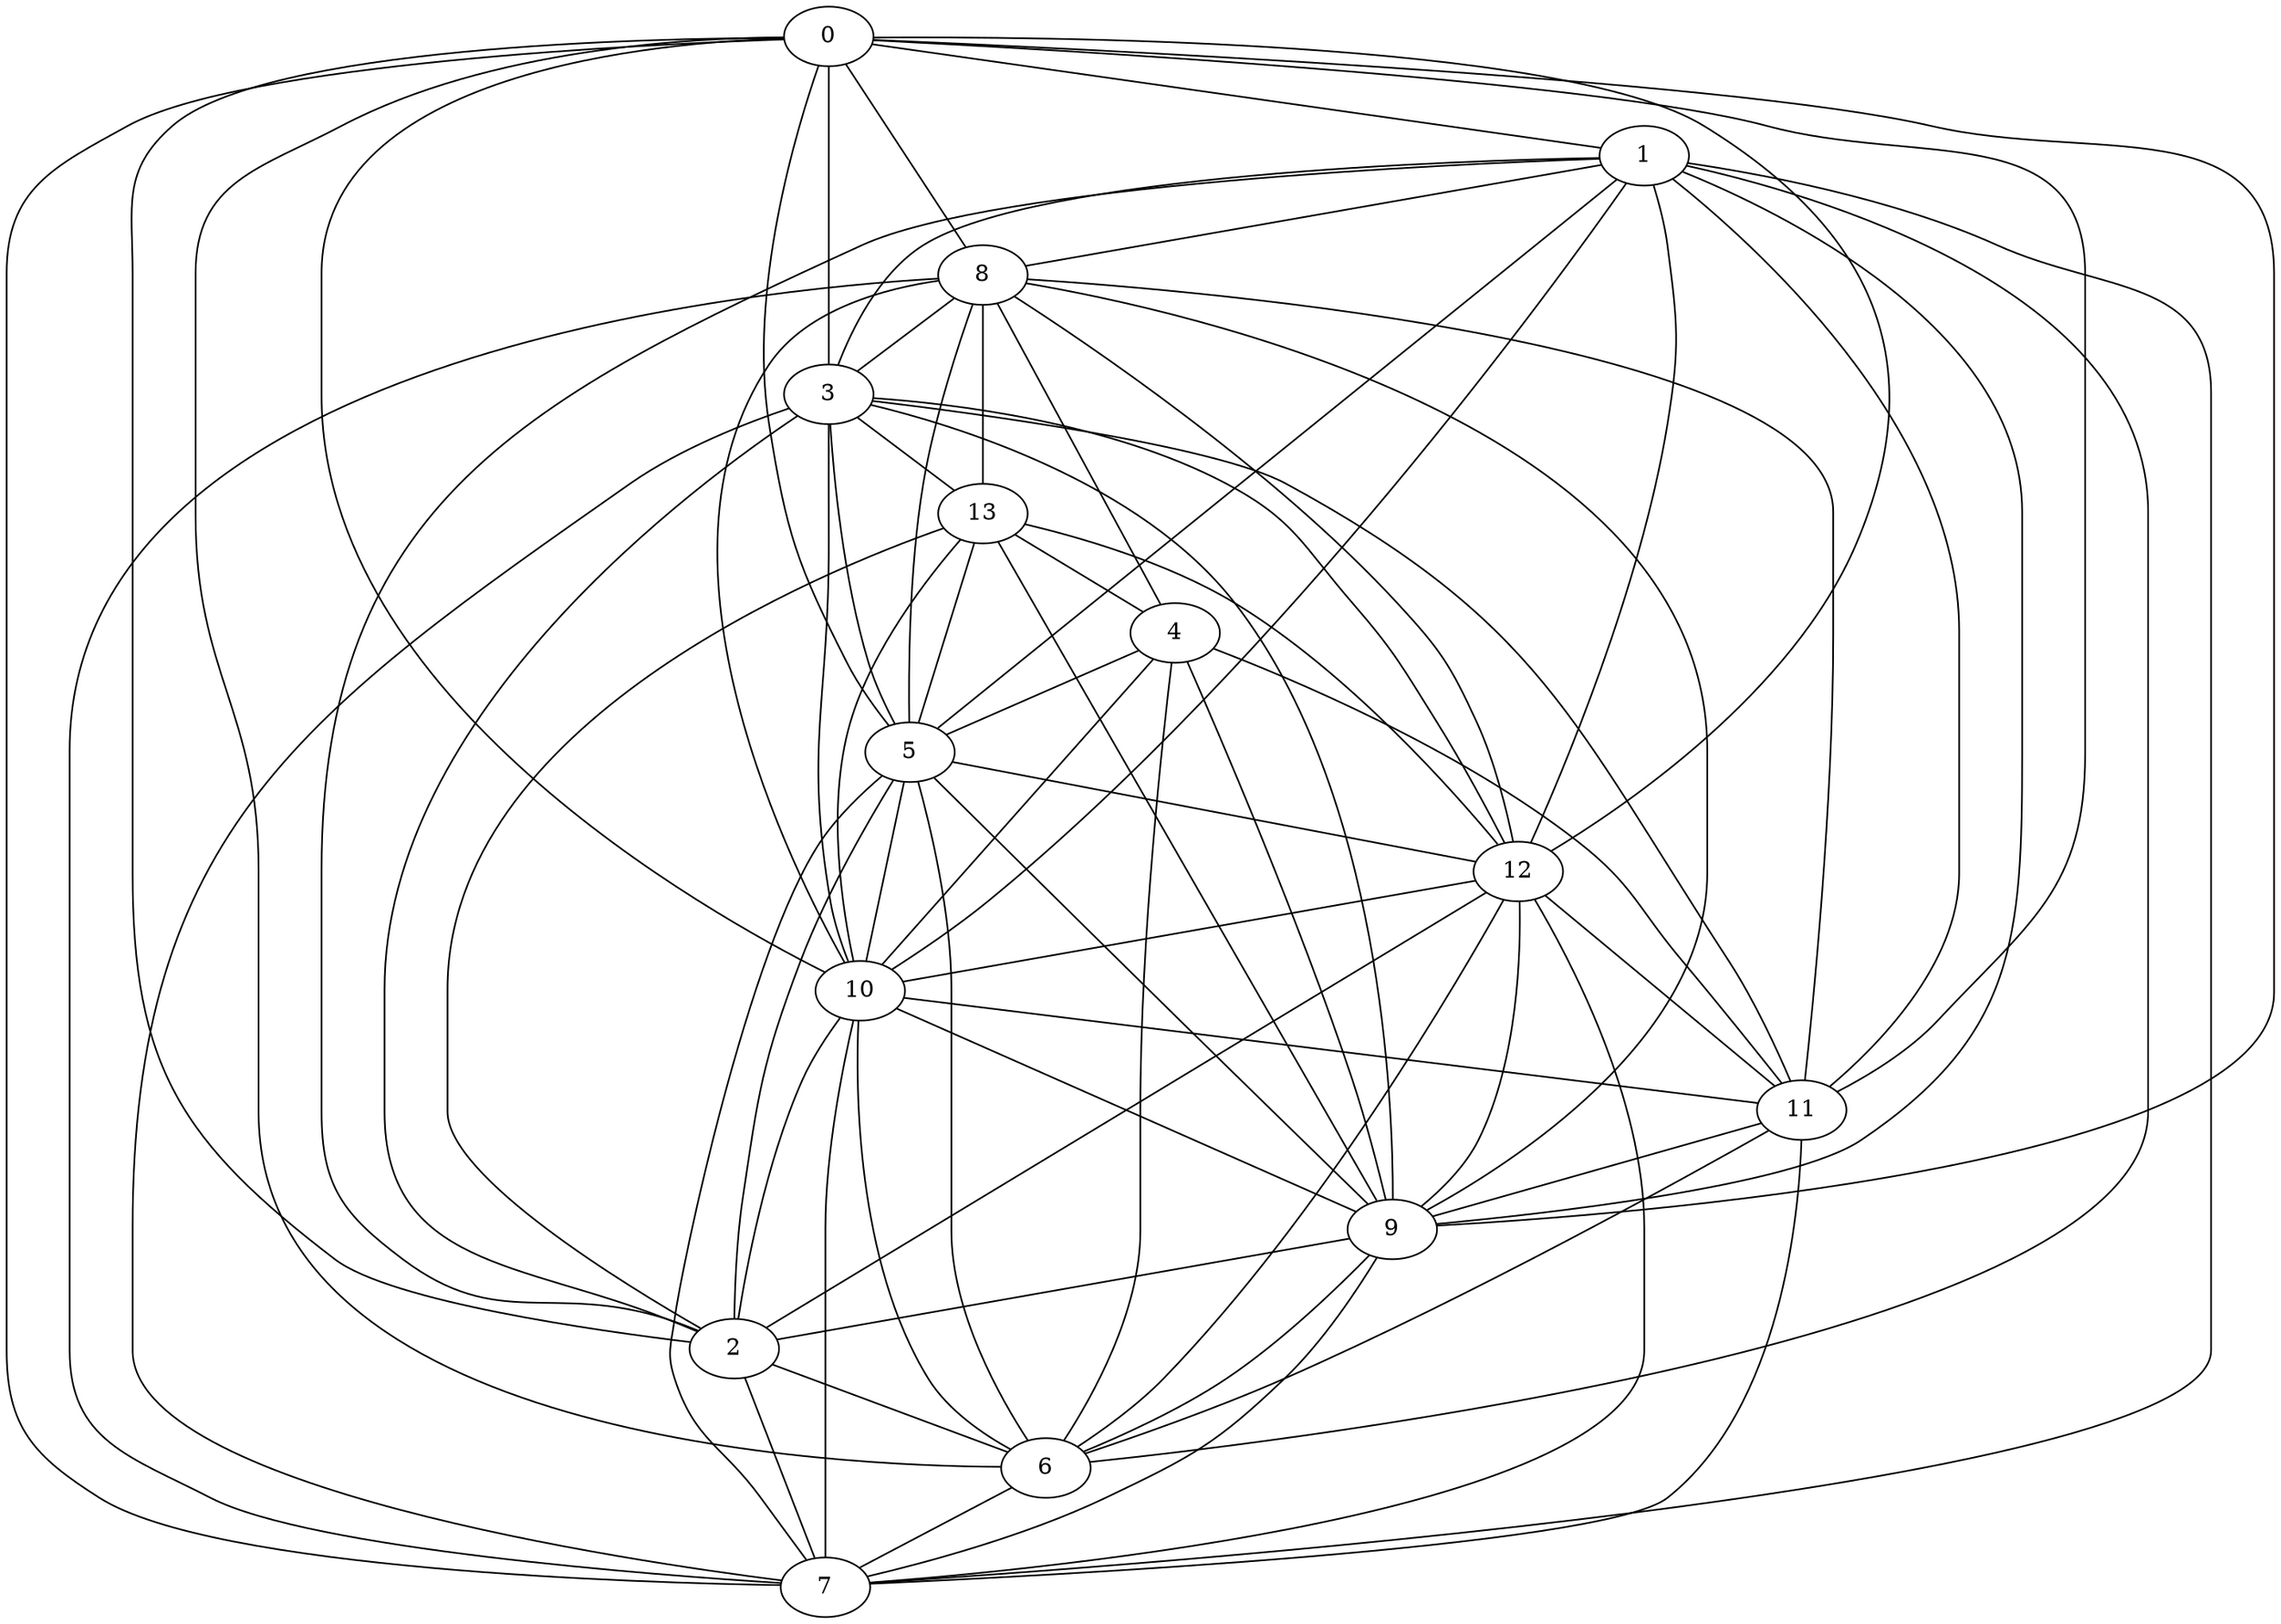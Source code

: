 graph G {
0;
1;
2;
3;
4;
5;
6;
7;
8;
9;
10;
11;
12;
13;
0--1 ;
2--1 ;
3--1 ;
4--5 ;
3--5 ;
6--7 ;
1--7 ;
0--7 ;
2--7 ;
8--7 ;
9--7 ;
3--7 ;
10--7 ;
2--0 ;
10--0 ;
10--11 ;
1--6 ;
0--6 ;
2--6 ;
10--6 ;
11--6 ;
9--6 ;
4--6 ;
12--13 ;
3--13 ;
5--13 ;
11--4 ;
10--4 ;
13--4 ;
13--9 ;
11--9 ;
3--9 ;
10--9 ;
4--9 ;
5--9 ;
9--2 ;
5--2 ;
3--2 ;
12--2 ;
13--2 ;
13--10 ;
8--10 ;
5--10 ;
12--10 ;
10--3 ;
8--3 ;
9--12 ;
5--12 ;
3--12 ;
8--12 ;
10--1 ;
10--2 ;
12--7 ;
12--6 ;
12--1 ;
12--0 ;
9--1 ;
9--0 ;
1--8 ;
5--7 ;
5--6 ;
5--1 ;
5--0 ;
8--9 ;
8--5 ;
8--4 ;
13--8 ;
0--8 ;
0--3 ;
11--8 ;
11--12 ;
11--3 ;
11--7 ;
11--1 ;
11--0 ;
}
